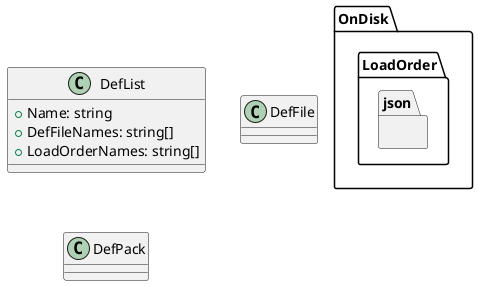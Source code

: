 @startuml
class DefList {
    + Name: string
    + DefFileNames: string[]
    + LoadOrderNames: string[]
}

class DefFile {
    
}

class DefPack {
    
}

package OnDisk {

package LoadOrder.json {

}

package DefFile.json {

map DefFile_root {
 1 =>
 2 =>
 * => ...
}

json coredefs_01 {
 "name": "coredefs_01",
 "version": "0.1.0",
 "declare": [
    {"tag":"flammable"},
    {"tag":"edible"},
    {"def":"weapon"},
    {"prop":"uses_ammo"}
]
}

json coredefs_02 {
 "name": "coredefs_02"
}

DefFile_root::1 --> coredefs_01
DefFile_root::2 --> coredefs_02


}

}
@enduml